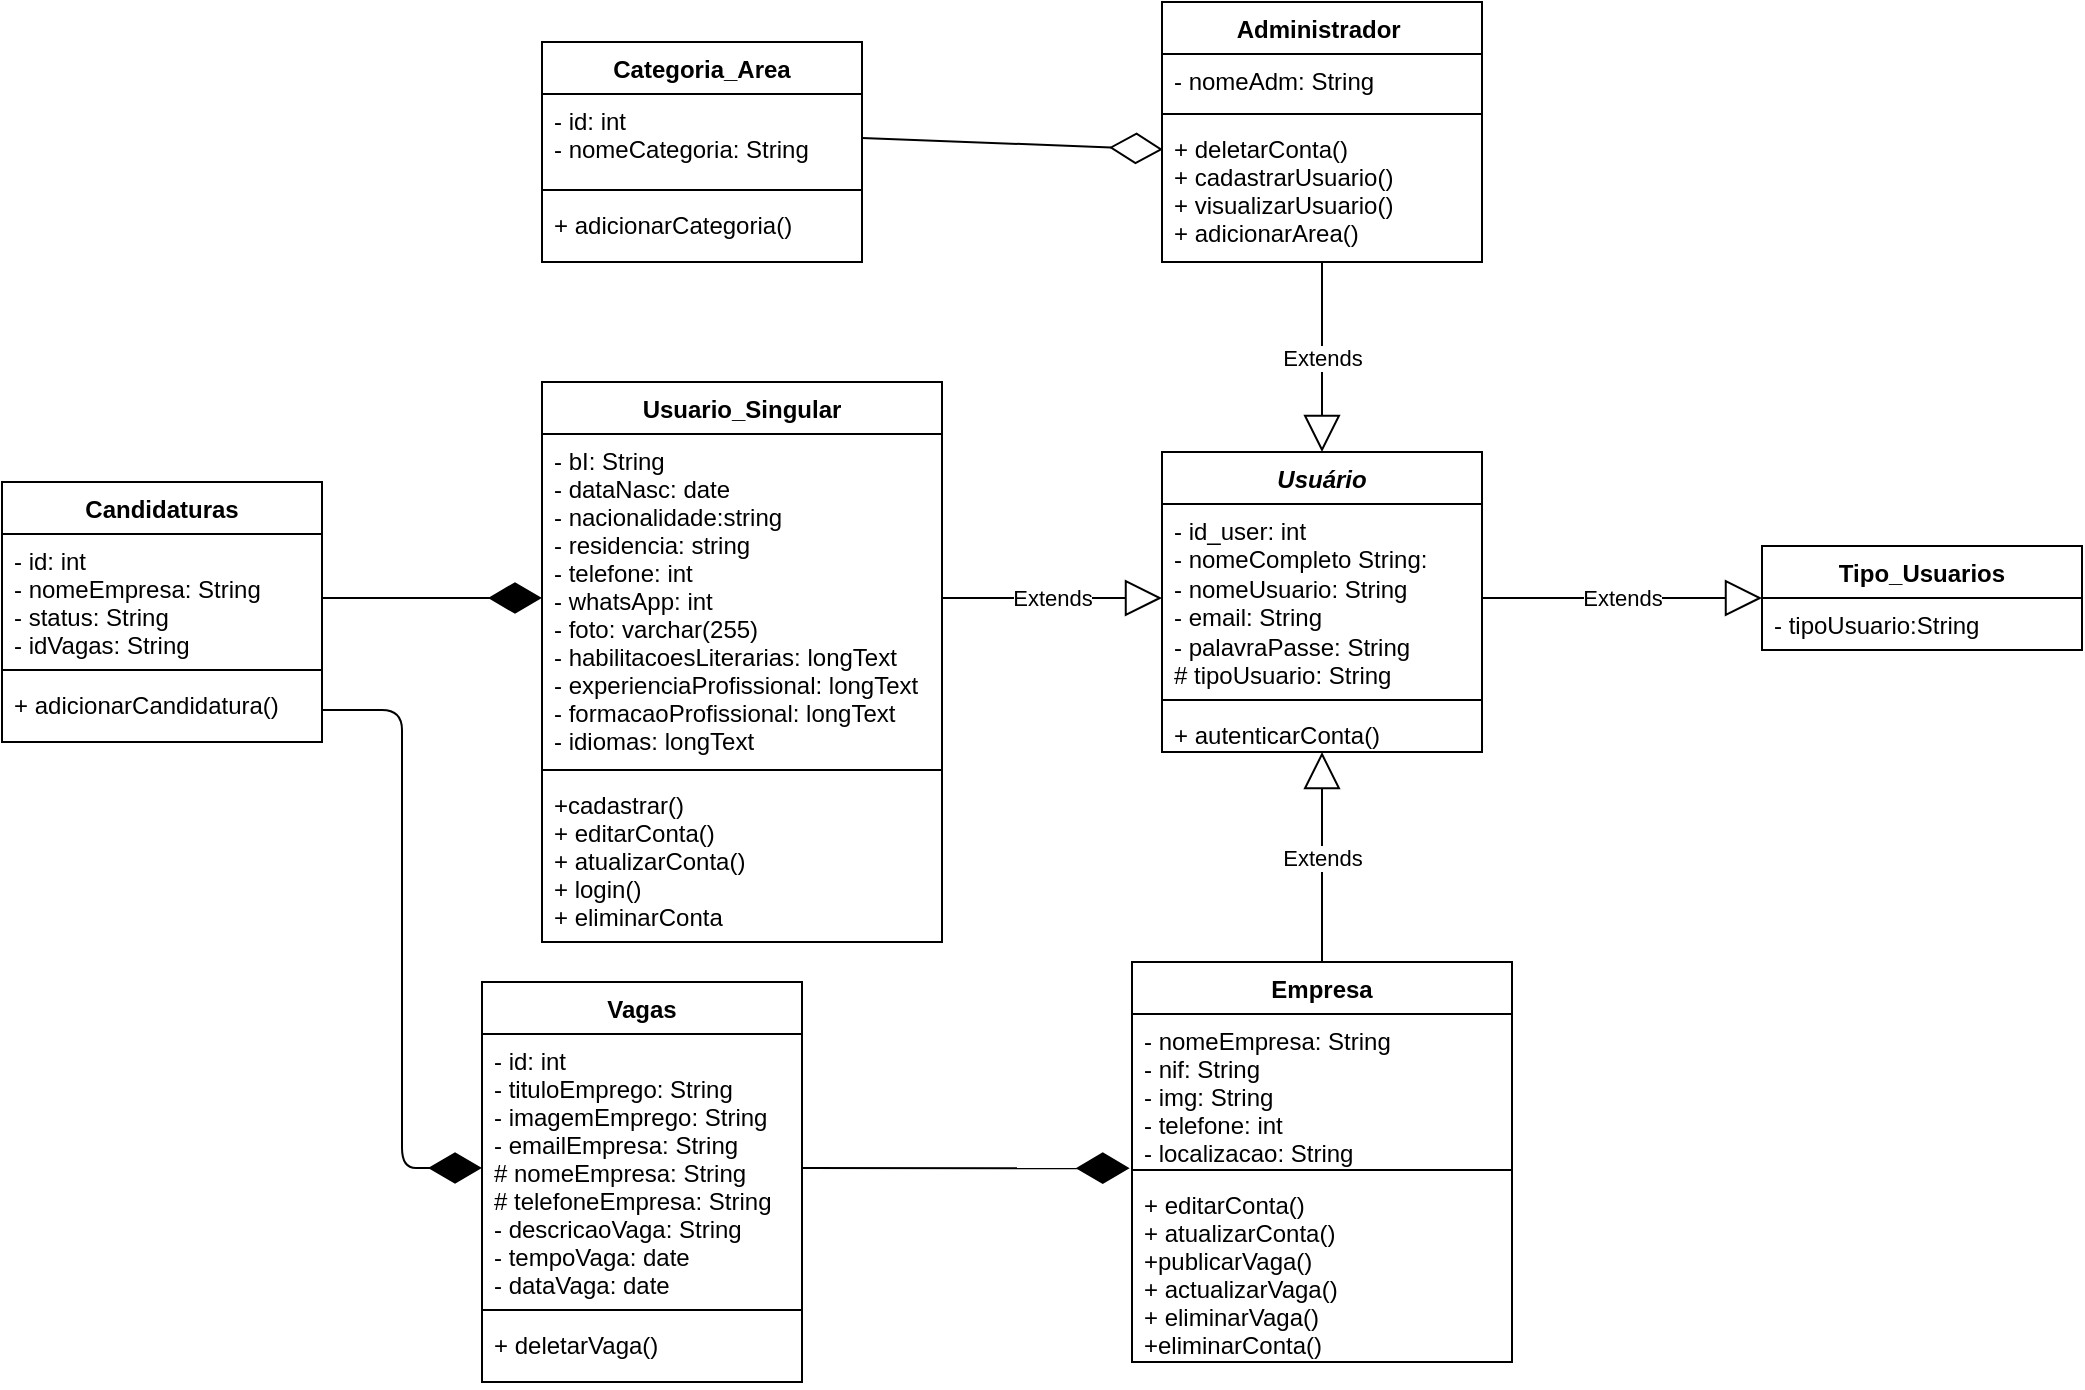 <mxfile version="13.9.9" type="device"><diagram id="RXjSTi46ro6Asdjwr0ht" name="Página-1"><mxGraphModel dx="1829" dy="1741" grid="1" gridSize="10" guides="1" tooltips="1" connect="1" arrows="1" fold="1" page="1" pageScale="1" pageWidth="827" pageHeight="1169" math="0" shadow="0"><root><mxCell id="0"/><mxCell id="1" parent="0"/><mxCell id="gx9Go1mxu0PMx0YYzfn0-1" value="Usuario_Singular" style="swimlane;fontStyle=1;align=center;verticalAlign=top;childLayout=stackLayout;horizontal=1;startSize=26;horizontalStack=0;resizeParent=1;resizeParentMax=0;resizeLast=0;collapsible=1;marginBottom=0;" parent="1" vertex="1"><mxGeometry x="10" y="-20" width="200" height="280" as="geometry"/></mxCell><mxCell id="gx9Go1mxu0PMx0YYzfn0-2" value="- bI: String&#10;- dataNasc: date&#10;- nacionalidade:string&#10;- residencia: string&#10;- telefone: int&#10;- whatsApp: int&#10;- foto: varchar(255)&#10;- habilitacoesLiterarias: longText&#10;- experienciaProfissional: longText&#10;- formacaoProfissional: longText&#10;- idiomas: longText" style="text;strokeColor=none;fillColor=none;align=left;verticalAlign=top;spacingLeft=4;spacingRight=4;overflow=hidden;rotatable=0;points=[[0,0.5],[1,0.5]];portConstraint=eastwest;" parent="gx9Go1mxu0PMx0YYzfn0-1" vertex="1"><mxGeometry y="26" width="200" height="164" as="geometry"/></mxCell><mxCell id="gx9Go1mxu0PMx0YYzfn0-3" value="" style="line;strokeWidth=1;fillColor=none;align=left;verticalAlign=middle;spacingTop=-1;spacingLeft=3;spacingRight=3;rotatable=0;labelPosition=right;points=[];portConstraint=eastwest;" parent="gx9Go1mxu0PMx0YYzfn0-1" vertex="1"><mxGeometry y="190" width="200" height="8" as="geometry"/></mxCell><mxCell id="gx9Go1mxu0PMx0YYzfn0-4" value="+cadastrar()&#10;+ editarConta()&#10;+ atualizarConta()&#10;+ login()&#10;+ eliminarConta&#10;" style="text;strokeColor=none;fillColor=none;align=left;verticalAlign=top;spacingLeft=4;spacingRight=4;overflow=hidden;rotatable=0;points=[[0,0.5],[1,0.5]];portConstraint=eastwest;" parent="gx9Go1mxu0PMx0YYzfn0-1" vertex="1"><mxGeometry y="198" width="200" height="82" as="geometry"/></mxCell><mxCell id="gx9Go1mxu0PMx0YYzfn0-9" value="Administrador " style="swimlane;fontStyle=1;align=center;verticalAlign=top;childLayout=stackLayout;horizontal=1;startSize=26;horizontalStack=0;resizeParent=1;resizeParentMax=0;resizeLast=0;collapsible=1;marginBottom=0;" parent="1" vertex="1"><mxGeometry x="320" y="-210" width="160" height="130" as="geometry"/></mxCell><mxCell id="gx9Go1mxu0PMx0YYzfn0-10" value="- nomeAdm: String" style="text;strokeColor=none;fillColor=none;align=left;verticalAlign=top;spacingLeft=4;spacingRight=4;overflow=hidden;rotatable=0;points=[[0,0.5],[1,0.5]];portConstraint=eastwest;" parent="gx9Go1mxu0PMx0YYzfn0-9" vertex="1"><mxGeometry y="26" width="160" height="26" as="geometry"/></mxCell><mxCell id="gx9Go1mxu0PMx0YYzfn0-11" value="" style="line;strokeWidth=1;fillColor=none;align=left;verticalAlign=middle;spacingTop=-1;spacingLeft=3;spacingRight=3;rotatable=0;labelPosition=right;points=[];portConstraint=eastwest;" parent="gx9Go1mxu0PMx0YYzfn0-9" vertex="1"><mxGeometry y="52" width="160" height="8" as="geometry"/></mxCell><mxCell id="gx9Go1mxu0PMx0YYzfn0-12" value="+ deletarConta()&#10;+ cadastrarUsuario()&#10;+ visualizarUsuario()&#10;+ adicionarArea()" style="text;strokeColor=none;fillColor=none;align=left;verticalAlign=top;spacingLeft=4;spacingRight=4;overflow=hidden;rotatable=0;points=[[0,0.5],[1,0.5]];portConstraint=eastwest;" parent="gx9Go1mxu0PMx0YYzfn0-9" vertex="1"><mxGeometry y="60" width="160" height="70" as="geometry"/></mxCell><mxCell id="gx9Go1mxu0PMx0YYzfn0-13" value="Empresa" style="swimlane;fontStyle=1;align=center;verticalAlign=top;childLayout=stackLayout;horizontal=1;startSize=26;horizontalStack=0;resizeParent=1;resizeParentMax=0;resizeLast=0;collapsible=1;marginBottom=0;" parent="1" vertex="1"><mxGeometry x="305" y="270" width="190" height="200" as="geometry"/></mxCell><mxCell id="gx9Go1mxu0PMx0YYzfn0-14" value="- nomeEmpresa: String&#10;- nif: String&#10;- img: String&#10;- telefone: int&#10;- localizacao: String" style="text;strokeColor=none;fillColor=none;align=left;verticalAlign=top;spacingLeft=4;spacingRight=4;overflow=hidden;rotatable=0;points=[[0,0.5],[1,0.5]];portConstraint=eastwest;" parent="gx9Go1mxu0PMx0YYzfn0-13" vertex="1"><mxGeometry y="26" width="190" height="74" as="geometry"/></mxCell><mxCell id="gx9Go1mxu0PMx0YYzfn0-15" value="" style="line;strokeWidth=1;fillColor=none;align=left;verticalAlign=middle;spacingTop=-1;spacingLeft=3;spacingRight=3;rotatable=0;labelPosition=right;points=[];portConstraint=eastwest;" parent="gx9Go1mxu0PMx0YYzfn0-13" vertex="1"><mxGeometry y="100" width="190" height="8" as="geometry"/></mxCell><mxCell id="gx9Go1mxu0PMx0YYzfn0-16" value="+ editarConta()&#10;+ atualizarConta()&#10;+publicarVaga()&#10;+ actualizarVaga()&#10;+ eliminarVaga()&#10;+eliminarConta()&#10;" style="text;strokeColor=none;fillColor=none;align=left;verticalAlign=top;spacingLeft=4;spacingRight=4;overflow=hidden;rotatable=0;points=[[0,0.5],[1,0.5]];portConstraint=eastwest;" parent="gx9Go1mxu0PMx0YYzfn0-13" vertex="1"><mxGeometry y="108" width="190" height="92" as="geometry"/></mxCell><mxCell id="gx9Go1mxu0PMx0YYzfn0-17" value="Usuário" style="swimlane;fontStyle=3;align=center;verticalAlign=top;childLayout=stackLayout;horizontal=1;startSize=26;horizontalStack=0;resizeParent=1;resizeParentMax=0;resizeLast=0;collapsible=1;marginBottom=0;" parent="1" vertex="1"><mxGeometry x="320" y="15" width="160" height="150" as="geometry"/></mxCell><mxCell id="gx9Go1mxu0PMx0YYzfn0-18" value="- id_user: int&lt;br&gt;- nomeCompleto String:&lt;br&gt;- nomeUsuario: String&lt;br&gt;- email: String&lt;br&gt;- palavraPasse: String&lt;br&gt;# tipoUsuario: String" style="text;strokeColor=none;fillColor=none;align=left;verticalAlign=top;spacingLeft=4;spacingRight=4;overflow=hidden;rotatable=0;points=[[0,0.5],[1,0.5]];portConstraint=eastwest;html=1;" parent="gx9Go1mxu0PMx0YYzfn0-17" vertex="1"><mxGeometry y="26" width="160" height="94" as="geometry"/></mxCell><mxCell id="gx9Go1mxu0PMx0YYzfn0-19" value="" style="line;strokeWidth=1;fillColor=none;align=left;verticalAlign=middle;spacingTop=-1;spacingLeft=3;spacingRight=3;rotatable=0;labelPosition=right;points=[];portConstraint=eastwest;" parent="gx9Go1mxu0PMx0YYzfn0-17" vertex="1"><mxGeometry y="120" width="160" height="8" as="geometry"/></mxCell><mxCell id="gx9Go1mxu0PMx0YYzfn0-20" value="+ autenticarConta()" style="text;strokeColor=none;fillColor=none;align=left;verticalAlign=top;spacingLeft=4;spacingRight=4;overflow=hidden;rotatable=0;points=[[0,0.5],[1,0.5]];portConstraint=eastwest;" parent="gx9Go1mxu0PMx0YYzfn0-17" vertex="1"><mxGeometry y="128" width="160" height="22" as="geometry"/></mxCell><mxCell id="gx9Go1mxu0PMx0YYzfn0-21" value="Vagas" style="swimlane;fontStyle=1;align=center;verticalAlign=top;childLayout=stackLayout;horizontal=1;startSize=26;horizontalStack=0;resizeParent=1;resizeParentMax=0;resizeLast=0;collapsible=1;marginBottom=0;" parent="1" vertex="1"><mxGeometry x="-20" y="280" width="160" height="200" as="geometry"/></mxCell><mxCell id="gx9Go1mxu0PMx0YYzfn0-22" value="- id: int&#10;- tituloEmprego: String&#10;- imagemEmprego: String&#10;- emailEmpresa: String&#10;# nomeEmpresa: String&#10;# telefoneEmpresa: String&#10;- descricaoVaga: String&#10;- tempoVaga: date&#10;- dataVaga: date&#10;" style="text;strokeColor=none;fillColor=none;align=left;verticalAlign=top;spacingLeft=4;spacingRight=4;overflow=hidden;rotatable=0;points=[[0,0.5],[1,0.5]];portConstraint=eastwest;" parent="gx9Go1mxu0PMx0YYzfn0-21" vertex="1"><mxGeometry y="26" width="160" height="134" as="geometry"/></mxCell><mxCell id="gx9Go1mxu0PMx0YYzfn0-23" value="" style="line;strokeWidth=1;fillColor=none;align=left;verticalAlign=middle;spacingTop=-1;spacingLeft=3;spacingRight=3;rotatable=0;labelPosition=right;points=[];portConstraint=eastwest;" parent="gx9Go1mxu0PMx0YYzfn0-21" vertex="1"><mxGeometry y="160" width="160" height="8" as="geometry"/></mxCell><mxCell id="gx9Go1mxu0PMx0YYzfn0-24" value="+ deletarVaga()" style="text;strokeColor=none;fillColor=none;align=left;verticalAlign=top;spacingLeft=4;spacingRight=4;overflow=hidden;rotatable=0;points=[[0,0.5],[1,0.5]];portConstraint=eastwest;" parent="gx9Go1mxu0PMx0YYzfn0-21" vertex="1"><mxGeometry y="168" width="160" height="32" as="geometry"/></mxCell><mxCell id="gx9Go1mxu0PMx0YYzfn0-25" value="Tipo_Usuarios" style="swimlane;fontStyle=1;align=center;verticalAlign=top;childLayout=stackLayout;horizontal=1;startSize=26;horizontalStack=0;resizeParent=1;resizeParentMax=0;resizeLast=0;collapsible=1;marginBottom=0;" parent="1" vertex="1"><mxGeometry x="620" y="62" width="160" height="52" as="geometry"/></mxCell><mxCell id="gx9Go1mxu0PMx0YYzfn0-26" value="- tipoUsuario:String" style="text;strokeColor=none;fillColor=none;align=left;verticalAlign=top;spacingLeft=4;spacingRight=4;overflow=hidden;rotatable=0;points=[[0,0.5],[1,0.5]];portConstraint=eastwest;" parent="gx9Go1mxu0PMx0YYzfn0-25" vertex="1"><mxGeometry y="26" width="160" height="26" as="geometry"/></mxCell><mxCell id="gx9Go1mxu0PMx0YYzfn0-34" value="Candidaturas" style="swimlane;fontStyle=1;align=center;verticalAlign=top;childLayout=stackLayout;horizontal=1;startSize=26;horizontalStack=0;resizeParent=1;resizeParentMax=0;resizeLast=0;collapsible=1;marginBottom=0;" parent="1" vertex="1"><mxGeometry x="-260" y="30" width="160" height="130" as="geometry"/></mxCell><mxCell id="gx9Go1mxu0PMx0YYzfn0-35" value="- id: int&#10;- nomeEmpresa: String&#10;- status: String&#10;- idVagas: String&#10;" style="text;strokeColor=none;fillColor=none;align=left;verticalAlign=top;spacingLeft=4;spacingRight=4;overflow=hidden;rotatable=0;points=[[0,0.5],[1,0.5]];portConstraint=eastwest;" parent="gx9Go1mxu0PMx0YYzfn0-34" vertex="1"><mxGeometry y="26" width="160" height="64" as="geometry"/></mxCell><mxCell id="gx9Go1mxu0PMx0YYzfn0-36" value="" style="line;strokeWidth=1;fillColor=none;align=left;verticalAlign=middle;spacingTop=-1;spacingLeft=3;spacingRight=3;rotatable=0;labelPosition=right;points=[];portConstraint=eastwest;" parent="gx9Go1mxu0PMx0YYzfn0-34" vertex="1"><mxGeometry y="90" width="160" height="8" as="geometry"/></mxCell><mxCell id="gx9Go1mxu0PMx0YYzfn0-37" value="+ adicionarCandidatura()" style="text;strokeColor=none;fillColor=none;align=left;verticalAlign=top;spacingLeft=4;spacingRight=4;overflow=hidden;rotatable=0;points=[[0,0.5],[1,0.5]];portConstraint=eastwest;" parent="gx9Go1mxu0PMx0YYzfn0-34" vertex="1"><mxGeometry y="98" width="160" height="32" as="geometry"/></mxCell><mxCell id="gx9Go1mxu0PMx0YYzfn0-38" value="Categoria_Area" style="swimlane;fontStyle=1;align=center;verticalAlign=top;childLayout=stackLayout;horizontal=1;startSize=26;horizontalStack=0;resizeParent=1;resizeParentMax=0;resizeLast=0;collapsible=1;marginBottom=0;" parent="1" vertex="1"><mxGeometry x="10" y="-190" width="160" height="110" as="geometry"/></mxCell><mxCell id="gx9Go1mxu0PMx0YYzfn0-39" value="- id: int&#10;- nomeCategoria: String" style="text;strokeColor=none;fillColor=none;align=left;verticalAlign=top;spacingLeft=4;spacingRight=4;overflow=hidden;rotatable=0;points=[[0,0.5],[1,0.5]];portConstraint=eastwest;" parent="gx9Go1mxu0PMx0YYzfn0-38" vertex="1"><mxGeometry y="26" width="160" height="44" as="geometry"/></mxCell><mxCell id="gx9Go1mxu0PMx0YYzfn0-40" value="" style="line;strokeWidth=1;fillColor=none;align=left;verticalAlign=middle;spacingTop=-1;spacingLeft=3;spacingRight=3;rotatable=0;labelPosition=right;points=[];portConstraint=eastwest;" parent="gx9Go1mxu0PMx0YYzfn0-38" vertex="1"><mxGeometry y="70" width="160" height="8" as="geometry"/></mxCell><mxCell id="gx9Go1mxu0PMx0YYzfn0-41" value="+ adicionarCategoria()" style="text;strokeColor=none;fillColor=none;align=left;verticalAlign=top;spacingLeft=4;spacingRight=4;overflow=hidden;rotatable=0;points=[[0,0.5],[1,0.5]];portConstraint=eastwest;" parent="gx9Go1mxu0PMx0YYzfn0-38" vertex="1"><mxGeometry y="78" width="160" height="32" as="geometry"/></mxCell><mxCell id="gx9Go1mxu0PMx0YYzfn0-43" value="" style="endArrow=diamondThin;endFill=1;endSize=24;html=1;entryX=0;entryY=0.5;entryDx=0;entryDy=0;exitX=1;exitY=0.5;exitDx=0;exitDy=0;" parent="1" source="gx9Go1mxu0PMx0YYzfn0-35" target="gx9Go1mxu0PMx0YYzfn0-2" edge="1"><mxGeometry width="160" relative="1" as="geometry"><mxPoint x="320" y="270" as="sourcePoint"/><mxPoint x="480" y="270" as="targetPoint"/></mxGeometry></mxCell><mxCell id="EulX2Xa_dafHfzX0KwbL-7" value="Extends" style="endArrow=block;endSize=16;endFill=0;html=1;exitX=1;exitY=0.5;exitDx=0;exitDy=0;entryX=0;entryY=0.5;entryDx=0;entryDy=0;" edge="1" parent="1" source="gx9Go1mxu0PMx0YYzfn0-18" target="gx9Go1mxu0PMx0YYzfn0-25"><mxGeometry width="160" relative="1" as="geometry"><mxPoint x="140" y="80" as="sourcePoint"/><mxPoint x="300" y="80" as="targetPoint"/></mxGeometry></mxCell><mxCell id="EulX2Xa_dafHfzX0KwbL-8" value="Extends" style="endArrow=block;endSize=16;endFill=0;html=1;exitX=1;exitY=0.5;exitDx=0;exitDy=0;entryX=0;entryY=0.5;entryDx=0;entryDy=0;" edge="1" parent="1" source="gx9Go1mxu0PMx0YYzfn0-2" target="gx9Go1mxu0PMx0YYzfn0-18"><mxGeometry width="160" relative="1" as="geometry"><mxPoint x="190" y="98.0" as="sourcePoint"/><mxPoint x="330" y="98" as="targetPoint"/></mxGeometry></mxCell><mxCell id="EulX2Xa_dafHfzX0KwbL-9" value="Extends" style="endArrow=block;endSize=16;endFill=0;html=1;exitX=0.5;exitY=0;exitDx=0;exitDy=0;" edge="1" parent="1" source="gx9Go1mxu0PMx0YYzfn0-13" target="gx9Go1mxu0PMx0YYzfn0-20"><mxGeometry width="160" relative="1" as="geometry"><mxPoint x="140" y="80" as="sourcePoint"/><mxPoint x="300" y="80" as="targetPoint"/></mxGeometry></mxCell><mxCell id="EulX2Xa_dafHfzX0KwbL-10" value="Extends" style="endArrow=block;endSize=16;endFill=0;html=1;entryX=0.5;entryY=0;entryDx=0;entryDy=0;" edge="1" parent="1" target="gx9Go1mxu0PMx0YYzfn0-17"><mxGeometry width="160" relative="1" as="geometry"><mxPoint x="400" y="-80" as="sourcePoint"/><mxPoint x="410" y="175" as="targetPoint"/></mxGeometry></mxCell><mxCell id="EulX2Xa_dafHfzX0KwbL-11" value="" style="endArrow=diamondThin;endFill=0;endSize=24;html=1;exitX=1;exitY=0.5;exitDx=0;exitDy=0;entryX=0.003;entryY=0.196;entryDx=0;entryDy=0;entryPerimeter=0;" edge="1" parent="1" source="gx9Go1mxu0PMx0YYzfn0-39" target="gx9Go1mxu0PMx0YYzfn0-12"><mxGeometry width="160" relative="1" as="geometry"><mxPoint x="140" y="80" as="sourcePoint"/><mxPoint x="300" y="80" as="targetPoint"/></mxGeometry></mxCell><mxCell id="EulX2Xa_dafHfzX0KwbL-16" value="" style="endArrow=diamondThin;endFill=1;endSize=24;html=1;entryX=-0.006;entryY=1.042;entryDx=0;entryDy=0;exitX=1;exitY=0.5;exitDx=0;exitDy=0;entryPerimeter=0;" edge="1" parent="1" source="gx9Go1mxu0PMx0YYzfn0-22" target="gx9Go1mxu0PMx0YYzfn0-14"><mxGeometry width="160" relative="1" as="geometry"><mxPoint x="140" y="100" as="sourcePoint"/><mxPoint x="300" y="100" as="targetPoint"/></mxGeometry></mxCell><mxCell id="EulX2Xa_dafHfzX0KwbL-18" value="" style="endArrow=diamondThin;endFill=1;endSize=24;html=1;entryX=0;entryY=0.5;entryDx=0;entryDy=0;exitX=1;exitY=0.5;exitDx=0;exitDy=0;edgeStyle=orthogonalEdgeStyle;" edge="1" parent="1" source="gx9Go1mxu0PMx0YYzfn0-37" target="gx9Go1mxu0PMx0YYzfn0-22"><mxGeometry width="160" relative="1" as="geometry"><mxPoint x="140" y="240" as="sourcePoint"/><mxPoint x="300" y="240" as="targetPoint"/></mxGeometry></mxCell></root></mxGraphModel></diagram></mxfile>